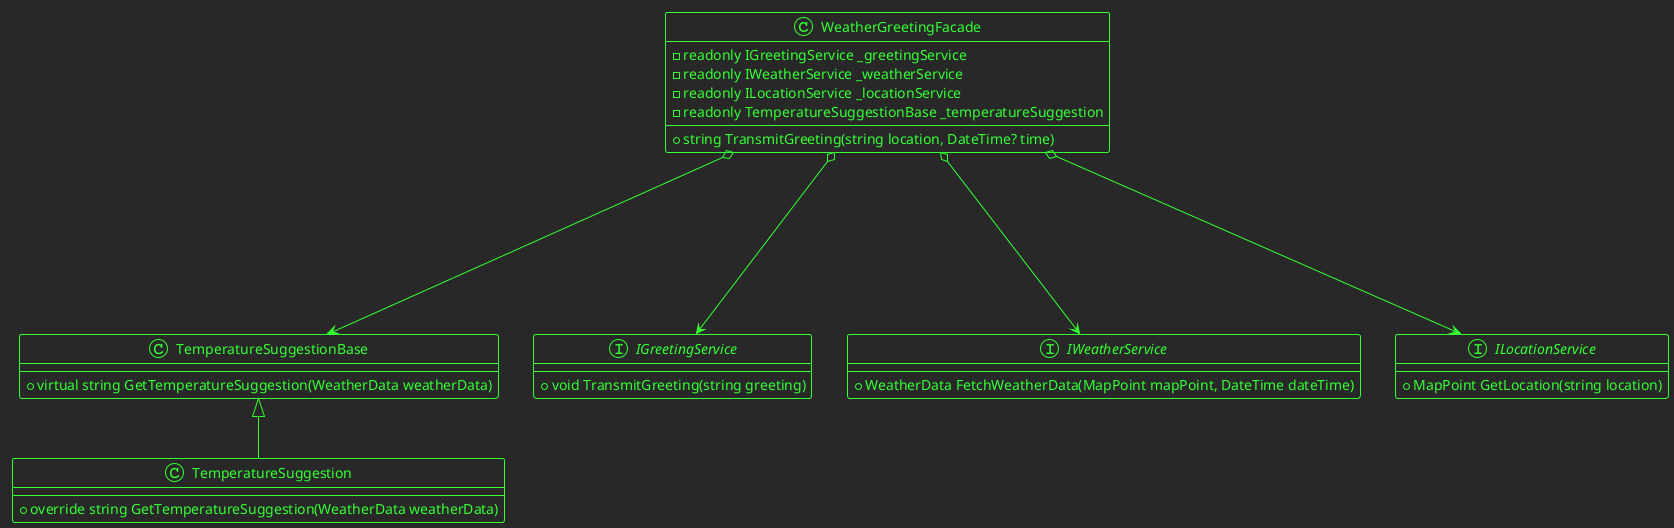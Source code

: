 ﻿@startuml
!theme crt-green
skinparam groupInheritance 4

class WeatherGreetingFacade {
    - readonly IGreetingService _greetingService
    - readonly IWeatherService _weatherService
    - readonly ILocationService _locationService
    - readonly TemperatureSuggestionBase _temperatureSuggestion
    + string TransmitGreeting(string location, DateTime? time)
}

interface IGreetingService {
+ void TransmitGreeting(string greeting)
}

interface IWeatherService {
+ WeatherData FetchWeatherData(MapPoint mapPoint, DateTime dateTime)
}

interface ILocationService {
+ MapPoint GetLocation(string location)
}

class TemperatureSuggestionBase {
+ virtual string GetTemperatureSuggestion(WeatherData weatherData)
}

class TemperatureSuggestion {
 + override string GetTemperatureSuggestion(WeatherData weatherData)
}

TemperatureSuggestion --up|>TemperatureSuggestionBase

WeatherGreetingFacade o----> IGreetingService
WeatherGreetingFacade o----> IWeatherService
WeatherGreetingFacade o----> ILocationService
WeatherGreetingFacade o----> TemperatureSuggestionBase
@enduml
